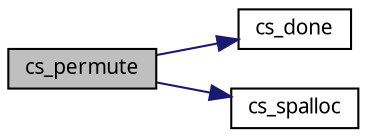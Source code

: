 digraph G
{
  edge [fontname="FreeSans.ttf",fontsize=10,labelfontname="FreeSans.ttf",labelfontsize=10];
  node [fontname="FreeSans.ttf",fontsize=10,shape=record];
  rankdir=LR;
  Node1 [label="cs_permute",height=0.2,width=0.4,color="black", fillcolor="grey75", style="filled" fontcolor="black"];
  Node1 -> Node2 [color="midnightblue",fontsize=10,style="solid",fontname="FreeSans.ttf"];
  Node2 [label="cs_done",height=0.2,width=0.4,color="black", fillcolor="white", style="filled",URL="$cs_8c.html#41590e7ef8c8f3ebce8c7bbe07303c28"];
  Node1 -> Node3 [color="midnightblue",fontsize=10,style="solid",fontname="FreeSans.ttf"];
  Node3 [label="cs_spalloc",height=0.2,width=0.4,color="black", fillcolor="white", style="filled",URL="$cs_8c.html#ad3a584d9185a4fe4497a36f892b9c72"];
}
